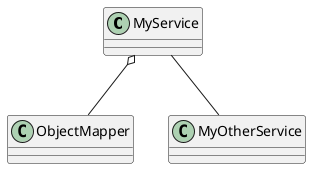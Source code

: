 @startuml

class MyService
class ObjectMapper
class MyOtherService

MyService -- MyOtherService
MyService o-- ObjectMapper

@enduml